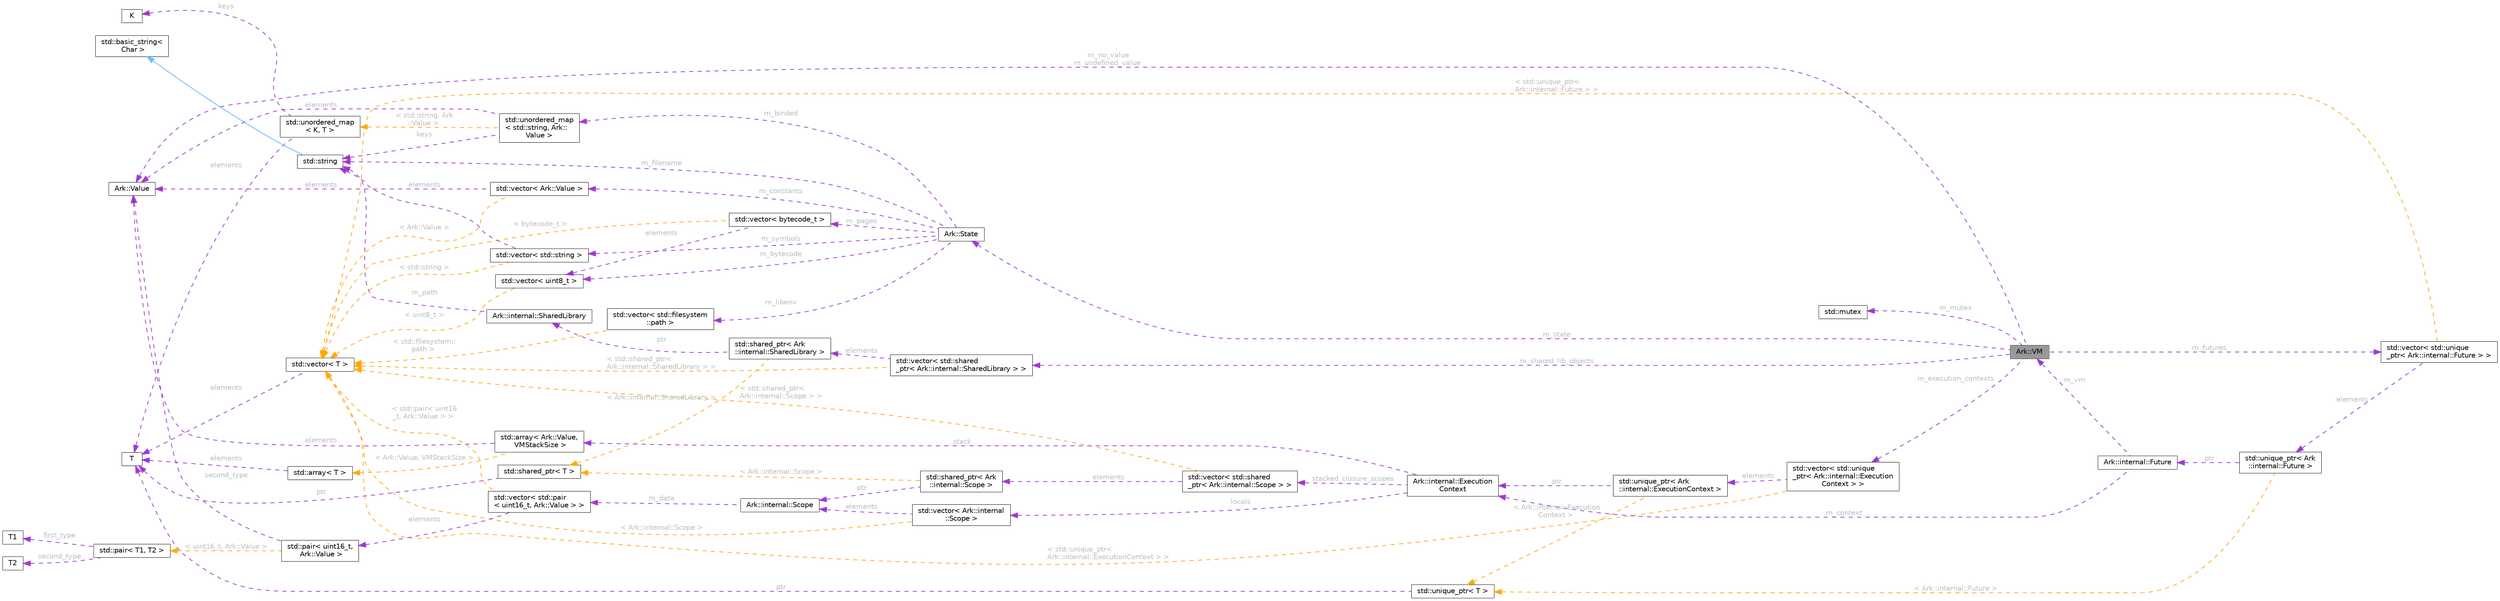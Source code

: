 digraph "Ark::VM"
{
 // INTERACTIVE_SVG=YES
 // LATEX_PDF_SIZE
  bgcolor="transparent";
  edge [fontname=Helvetica,fontsize=10,labelfontname=Helvetica,labelfontsize=10];
  node [fontname=Helvetica,fontsize=10,shape=box,height=0.2,width=0.4];
  rankdir="LR";
  Node1 [id="Node000001",label="Ark::VM",height=0.2,width=0.4,color="gray40", fillcolor="grey60", style="filled", fontcolor="black",tooltip="The ArkScript virtual machine, executing ArkScript bytecode."];
  Node2 -> Node1 [id="edge1_Node000001_Node000002",dir="back",color="darkorchid3",style="dashed",tooltip=" ",label=" m_state",fontcolor="grey" ];
  Node2 [id="Node000002",label="Ark::State",height=0.2,width=0.4,color="gray40", fillcolor="white", style="filled",URL="$d1/d37/classArk_1_1State.html",tooltip="Ark state to handle the dirty job of loading and compiling ArkScript code."];
  Node3 -> Node2 [id="edge2_Node000002_Node000003",dir="back",color="darkorchid3",style="dashed",tooltip=" ",label=" m_bytecode",fontcolor="grey" ];
  Node3 [id="Node000003",label="std::vector\< uint8_t \>",height=0.2,width=0.4,color="gray40", fillcolor="white", style="filled",tooltip=" "];
  Node4 -> Node3 [id="edge3_Node000003_Node000004",dir="back",color="orange",style="dashed",tooltip=" ",label=" \< uint8_t \>",fontcolor="grey" ];
  Node4 [id="Node000004",label="std::vector\< T \>",height=0.2,width=0.4,color="gray40", fillcolor="white", style="filled",tooltip=" "];
  Node5 -> Node4 [id="edge4_Node000004_Node000005",dir="back",color="darkorchid3",style="dashed",tooltip=" ",label=" elements",fontcolor="grey" ];
  Node5 [id="Node000005",label="T",height=0.2,width=0.4,color="gray40", fillcolor="white", style="filled",tooltip=" "];
  Node6 -> Node2 [id="edge5_Node000002_Node000006",dir="back",color="darkorchid3",style="dashed",tooltip=" ",label=" m_libenv",fontcolor="grey" ];
  Node6 [id="Node000006",label="std::vector\< std::filesystem\l::path \>",height=0.2,width=0.4,color="gray40", fillcolor="white", style="filled",tooltip=" "];
  Node4 -> Node6 [id="edge6_Node000006_Node000004",dir="back",color="orange",style="dashed",tooltip=" ",label=" \< std::filesystem::\lpath \>",fontcolor="grey" ];
  Node7 -> Node2 [id="edge7_Node000002_Node000007",dir="back",color="darkorchid3",style="dashed",tooltip=" ",label=" m_filename",fontcolor="grey" ];
  Node7 [id="Node000007",label="std::string",height=0.2,width=0.4,color="gray40", fillcolor="white", style="filled",tooltip=" "];
  Node8 -> Node7 [id="edge8_Node000007_Node000008",dir="back",color="steelblue1",style="solid",tooltip=" "];
  Node8 [id="Node000008",label="std::basic_string\<\l Char \>",height=0.2,width=0.4,color="gray40", fillcolor="white", style="filled",tooltip=" "];
  Node9 -> Node2 [id="edge9_Node000002_Node000009",dir="back",color="darkorchid3",style="dashed",tooltip=" ",label=" m_symbols",fontcolor="grey" ];
  Node9 [id="Node000009",label="std::vector\< std::string \>",height=0.2,width=0.4,color="gray40", fillcolor="white", style="filled",tooltip=" "];
  Node7 -> Node9 [id="edge10_Node000009_Node000007",dir="back",color="darkorchid3",style="dashed",tooltip=" ",label=" elements",fontcolor="grey" ];
  Node4 -> Node9 [id="edge11_Node000009_Node000004",dir="back",color="orange",style="dashed",tooltip=" ",label=" \< std::string \>",fontcolor="grey" ];
  Node10 -> Node2 [id="edge12_Node000002_Node000010",dir="back",color="darkorchid3",style="dashed",tooltip=" ",label=" m_constants",fontcolor="grey" ];
  Node10 [id="Node000010",label="std::vector\< Ark::Value \>",height=0.2,width=0.4,color="gray40", fillcolor="white", style="filled",tooltip=" "];
  Node11 -> Node10 [id="edge13_Node000010_Node000011",dir="back",color="darkorchid3",style="dashed",tooltip=" ",label=" elements",fontcolor="grey" ];
  Node11 [id="Node000011",label="Ark::Value",height=0.2,width=0.4,color="gray40", fillcolor="white", style="filled",URL="$d3/d90/classArk_1_1Value.html",tooltip=" "];
  Node4 -> Node10 [id="edge14_Node000010_Node000004",dir="back",color="orange",style="dashed",tooltip=" ",label=" \< Ark::Value \>",fontcolor="grey" ];
  Node12 -> Node2 [id="edge15_Node000002_Node000012",dir="back",color="darkorchid3",style="dashed",tooltip=" ",label=" m_pages",fontcolor="grey" ];
  Node12 [id="Node000012",label="std::vector\< bytecode_t \>",height=0.2,width=0.4,color="gray40", fillcolor="white", style="filled",tooltip=" "];
  Node3 -> Node12 [id="edge16_Node000012_Node000003",dir="back",color="darkorchid3",style="dashed",tooltip=" ",label=" elements",fontcolor="grey" ];
  Node4 -> Node12 [id="edge17_Node000012_Node000004",dir="back",color="orange",style="dashed",tooltip=" ",label=" \< bytecode_t \>",fontcolor="grey" ];
  Node13 -> Node2 [id="edge18_Node000002_Node000013",dir="back",color="darkorchid3",style="dashed",tooltip=" ",label=" m_binded",fontcolor="grey" ];
  Node13 [id="Node000013",label="std::unordered_map\l\< std::string, Ark::\lValue \>",height=0.2,width=0.4,color="gray40", fillcolor="white", style="filled",tooltip=" "];
  Node7 -> Node13 [id="edge19_Node000013_Node000007",dir="back",color="darkorchid3",style="dashed",tooltip=" ",label=" keys",fontcolor="grey" ];
  Node11 -> Node13 [id="edge20_Node000013_Node000011",dir="back",color="darkorchid3",style="dashed",tooltip=" ",label=" elements",fontcolor="grey" ];
  Node14 -> Node13 [id="edge21_Node000013_Node000014",dir="back",color="orange",style="dashed",tooltip=" ",label=" \< std::string, Ark\l::Value \>",fontcolor="grey" ];
  Node14 [id="Node000014",label="std::unordered_map\l\< K, T \>",height=0.2,width=0.4,color="gray40", fillcolor="white", style="filled",tooltip=" "];
  Node15 -> Node14 [id="edge22_Node000014_Node000015",dir="back",color="darkorchid3",style="dashed",tooltip=" ",label=" keys",fontcolor="grey" ];
  Node15 [id="Node000015",label="K",height=0.2,width=0.4,color="gray40", fillcolor="white", style="filled",tooltip=" "];
  Node5 -> Node14 [id="edge23_Node000014_Node000005",dir="back",color="darkorchid3",style="dashed",tooltip=" ",label=" elements",fontcolor="grey" ];
  Node16 -> Node1 [id="edge24_Node000001_Node000016",dir="back",color="darkorchid3",style="dashed",tooltip=" ",label=" m_execution_contexts",fontcolor="grey" ];
  Node16 [id="Node000016",label="std::vector\< std::unique\l_ptr\< Ark::internal::Execution\lContext \> \>",height=0.2,width=0.4,color="gray40", fillcolor="white", style="filled",tooltip=" "];
  Node17 -> Node16 [id="edge25_Node000016_Node000017",dir="back",color="darkorchid3",style="dashed",tooltip=" ",label=" elements",fontcolor="grey" ];
  Node17 [id="Node000017",label="std::unique_ptr\< Ark\l::internal::ExecutionContext \>",height=0.2,width=0.4,color="gray40", fillcolor="white", style="filled",tooltip=" "];
  Node18 -> Node17 [id="edge26_Node000017_Node000018",dir="back",color="darkorchid3",style="dashed",tooltip=" ",label=" ptr",fontcolor="grey" ];
  Node18 [id="Node000018",label="Ark::internal::Execution\lContext",height=0.2,width=0.4,color="gray40", fillcolor="white", style="filled",URL="$d0/daf/structArk_1_1internal_1_1ExecutionContext.html",tooltip=" "];
  Node19 -> Node18 [id="edge27_Node000018_Node000019",dir="back",color="darkorchid3",style="dashed",tooltip=" ",label=" stack",fontcolor="grey" ];
  Node19 [id="Node000019",label="std::array\< Ark::Value,\l VMStackSize \>",height=0.2,width=0.4,color="gray40", fillcolor="white", style="filled",tooltip=" "];
  Node11 -> Node19 [id="edge28_Node000019_Node000011",dir="back",color="darkorchid3",style="dashed",tooltip=" ",label=" elements",fontcolor="grey" ];
  Node20 -> Node19 [id="edge29_Node000019_Node000020",dir="back",color="orange",style="dashed",tooltip=" ",label=" \< Ark::Value, VMStackSize \>",fontcolor="grey" ];
  Node20 [id="Node000020",label="std::array\< T \>",height=0.2,width=0.4,color="gray40", fillcolor="white", style="filled",tooltip=" "];
  Node5 -> Node20 [id="edge30_Node000020_Node000005",dir="back",color="darkorchid3",style="dashed",tooltip=" ",label=" elements",fontcolor="grey" ];
  Node21 -> Node18 [id="edge31_Node000018_Node000021",dir="back",color="darkorchid3",style="dashed",tooltip=" ",label=" stacked_closure_scopes",fontcolor="grey" ];
  Node21 [id="Node000021",label="std::vector\< std::shared\l_ptr\< Ark::internal::Scope \> \>",height=0.2,width=0.4,color="gray40", fillcolor="white", style="filled",tooltip=" "];
  Node22 -> Node21 [id="edge32_Node000021_Node000022",dir="back",color="darkorchid3",style="dashed",tooltip=" ",label=" elements",fontcolor="grey" ];
  Node22 [id="Node000022",label="std::shared_ptr\< Ark\l::internal::Scope \>",height=0.2,width=0.4,color="gray40", fillcolor="white", style="filled",tooltip=" "];
  Node23 -> Node22 [id="edge33_Node000022_Node000023",dir="back",color="darkorchid3",style="dashed",tooltip=" ",label=" ptr",fontcolor="grey" ];
  Node23 [id="Node000023",label="Ark::internal::Scope",height=0.2,width=0.4,color="gray40", fillcolor="white", style="filled",URL="$d5/d74/classArk_1_1internal_1_1Scope.html",tooltip="A class to handle the VM scope more efficiently."];
  Node24 -> Node23 [id="edge34_Node000023_Node000024",dir="back",color="darkorchid3",style="dashed",tooltip=" ",label=" m_data",fontcolor="grey" ];
  Node24 [id="Node000024",label="std::vector\< std::pair\l\< uint16_t, Ark::Value \> \>",height=0.2,width=0.4,color="gray40", fillcolor="white", style="filled",tooltip=" "];
  Node25 -> Node24 [id="edge35_Node000024_Node000025",dir="back",color="darkorchid3",style="dashed",tooltip=" ",label=" elements",fontcolor="grey" ];
  Node25 [id="Node000025",label="std::pair\< uint16_t,\l Ark::Value \>",height=0.2,width=0.4,color="gray40", fillcolor="white", style="filled",tooltip=" "];
  Node11 -> Node25 [id="edge36_Node000025_Node000011",dir="back",color="darkorchid3",style="dashed",tooltip=" ",label=" second_type",fontcolor="grey" ];
  Node26 -> Node25 [id="edge37_Node000025_Node000026",dir="back",color="orange",style="dashed",tooltip=" ",label=" \< uint16_t, Ark::Value \>",fontcolor="grey" ];
  Node26 [id="Node000026",label="std::pair\< T1, T2 \>",height=0.2,width=0.4,color="gray40", fillcolor="white", style="filled",tooltip=" "];
  Node27 -> Node26 [id="edge38_Node000026_Node000027",dir="back",color="darkorchid3",style="dashed",tooltip=" ",label=" first_type",fontcolor="grey" ];
  Node27 [id="Node000027",label="T1",height=0.2,width=0.4,color="gray40", fillcolor="white", style="filled",tooltip=" "];
  Node28 -> Node26 [id="edge39_Node000026_Node000028",dir="back",color="darkorchid3",style="dashed",tooltip=" ",label=" second_type",fontcolor="grey" ];
  Node28 [id="Node000028",label="T2",height=0.2,width=0.4,color="gray40", fillcolor="white", style="filled",tooltip=" "];
  Node4 -> Node24 [id="edge40_Node000024_Node000004",dir="back",color="orange",style="dashed",tooltip=" ",label=" \< std::pair\< uint16\l_t, Ark::Value \> \>",fontcolor="grey" ];
  Node29 -> Node22 [id="edge41_Node000022_Node000029",dir="back",color="orange",style="dashed",tooltip=" ",label=" \< Ark::internal::Scope \>",fontcolor="grey" ];
  Node29 [id="Node000029",label="std::shared_ptr\< T \>",height=0.2,width=0.4,color="gray40", fillcolor="white", style="filled",tooltip=" "];
  Node5 -> Node29 [id="edge42_Node000029_Node000005",dir="back",color="darkorchid3",style="dashed",tooltip=" ",label=" ptr",fontcolor="grey" ];
  Node4 -> Node21 [id="edge43_Node000021_Node000004",dir="back",color="orange",style="dashed",tooltip=" ",label=" \< std::shared_ptr\<\l Ark::internal::Scope \> \>",fontcolor="grey" ];
  Node30 -> Node18 [id="edge44_Node000018_Node000030",dir="back",color="darkorchid3",style="dashed",tooltip=" ",label=" locals",fontcolor="grey" ];
  Node30 [id="Node000030",label="std::vector\< Ark::internal\l::Scope \>",height=0.2,width=0.4,color="gray40", fillcolor="white", style="filled",tooltip=" "];
  Node23 -> Node30 [id="edge45_Node000030_Node000023",dir="back",color="darkorchid3",style="dashed",tooltip=" ",label=" elements",fontcolor="grey" ];
  Node4 -> Node30 [id="edge46_Node000030_Node000004",dir="back",color="orange",style="dashed",tooltip=" ",label=" \< Ark::internal::Scope \>",fontcolor="grey" ];
  Node31 -> Node17 [id="edge47_Node000017_Node000031",dir="back",color="orange",style="dashed",tooltip=" ",label=" \< Ark::internal::Execution\lContext \>",fontcolor="grey" ];
  Node31 [id="Node000031",label="std::unique_ptr\< T \>",height=0.2,width=0.4,color="gray40", fillcolor="white", style="filled",tooltip=" "];
  Node5 -> Node31 [id="edge48_Node000031_Node000005",dir="back",color="darkorchid3",style="dashed",tooltip=" ",label=" ptr",fontcolor="grey" ];
  Node4 -> Node16 [id="edge49_Node000016_Node000004",dir="back",color="orange",style="dashed",tooltip=" ",label=" \< std::unique_ptr\<\l Ark::internal::ExecutionContext \> \>",fontcolor="grey" ];
  Node32 -> Node1 [id="edge50_Node000001_Node000032",dir="back",color="darkorchid3",style="dashed",tooltip=" ",label=" m_mutex",fontcolor="grey" ];
  Node32 [id="Node000032",label="std::mutex",height=0.2,width=0.4,color="gray40", fillcolor="white", style="filled",tooltip=" "];
  Node33 -> Node1 [id="edge51_Node000001_Node000033",dir="back",color="darkorchid3",style="dashed",tooltip=" ",label=" m_shared_lib_objects",fontcolor="grey" ];
  Node33 [id="Node000033",label="std::vector\< std::shared\l_ptr\< Ark::internal::SharedLibrary \> \>",height=0.2,width=0.4,color="gray40", fillcolor="white", style="filled",tooltip=" "];
  Node34 -> Node33 [id="edge52_Node000033_Node000034",dir="back",color="darkorchid3",style="dashed",tooltip=" ",label=" elements",fontcolor="grey" ];
  Node34 [id="Node000034",label="std::shared_ptr\< Ark\l::internal::SharedLibrary \>",height=0.2,width=0.4,color="gray40", fillcolor="white", style="filled",tooltip=" "];
  Node35 -> Node34 [id="edge53_Node000034_Node000035",dir="back",color="darkorchid3",style="dashed",tooltip=" ",label=" ptr",fontcolor="grey" ];
  Node35 [id="Node000035",label="Ark::internal::SharedLibrary",height=0.2,width=0.4,color="gray40", fillcolor="white", style="filled",URL="$d0/d8a/classArk_1_1internal_1_1SharedLibrary.html",tooltip="Handling a shared library as an ArkScript plugin."];
  Node7 -> Node35 [id="edge54_Node000035_Node000007",dir="back",color="darkorchid3",style="dashed",tooltip=" ",label=" m_path",fontcolor="grey" ];
  Node29 -> Node34 [id="edge55_Node000034_Node000029",dir="back",color="orange",style="dashed",tooltip=" ",label=" \< Ark::internal::SharedLibrary \>",fontcolor="grey" ];
  Node4 -> Node33 [id="edge56_Node000033_Node000004",dir="back",color="orange",style="dashed",tooltip=" ",label=" \< std::shared_ptr\<\l Ark::internal::SharedLibrary \> \>",fontcolor="grey" ];
  Node36 -> Node1 [id="edge57_Node000001_Node000036",dir="back",color="darkorchid3",style="dashed",tooltip=" ",label=" m_futures",fontcolor="grey" ];
  Node36 [id="Node000036",label="std::vector\< std::unique\l_ptr\< Ark::internal::Future \> \>",height=0.2,width=0.4,color="gray40", fillcolor="white", style="filled",tooltip=" "];
  Node37 -> Node36 [id="edge58_Node000036_Node000037",dir="back",color="darkorchid3",style="dashed",tooltip=" ",label=" elements",fontcolor="grey" ];
  Node37 [id="Node000037",label="std::unique_ptr\< Ark\l::internal::Future \>",height=0.2,width=0.4,color="gray40", fillcolor="white", style="filled",tooltip=" "];
  Node38 -> Node37 [id="edge59_Node000037_Node000038",dir="back",color="darkorchid3",style="dashed",tooltip=" ",label=" ptr",fontcolor="grey" ];
  Node38 [id="Node000038",label="Ark::internal::Future",height=0.2,width=0.4,color="gray40", fillcolor="white", style="filled",URL="$d4/d6d/classArk_1_1internal_1_1Future.html",tooltip=" "];
  Node18 -> Node38 [id="edge60_Node000038_Node000018",dir="back",color="darkorchid3",style="dashed",tooltip=" ",label=" m_context",fontcolor="grey" ];
  Node1 -> Node38 [id="edge61_Node000038_Node000001",dir="back",color="darkorchid3",style="dashed",tooltip=" ",label=" m_vm",fontcolor="grey" ];
  Node31 -> Node37 [id="edge62_Node000037_Node000031",dir="back",color="orange",style="dashed",tooltip=" ",label=" \< Ark::internal::Future \>",fontcolor="grey" ];
  Node4 -> Node36 [id="edge63_Node000036_Node000004",dir="back",color="orange",style="dashed",tooltip=" ",label=" \< std::unique_ptr\<\l Ark::internal::Future \> \>",fontcolor="grey" ];
  Node11 -> Node1 [id="edge64_Node000001_Node000011",dir="back",color="darkorchid3",style="dashed",tooltip=" ",label=" m_no_value\nm_undefined_value",fontcolor="grey" ];
}
